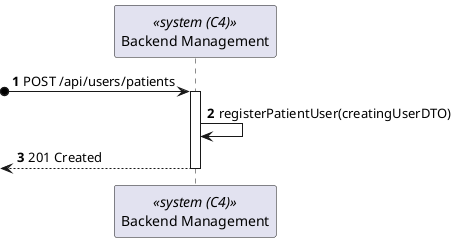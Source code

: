 @startuml

autonumber
participant SYS as "Backend Management" <<system (C4)>>

?o-> SYS : POST /api/users/patients
activate SYS

SYS -> SYS : registerPatientUser(creatingUserDTO)
<-- SYS : 201 Created
deactivate SYS


@enduml